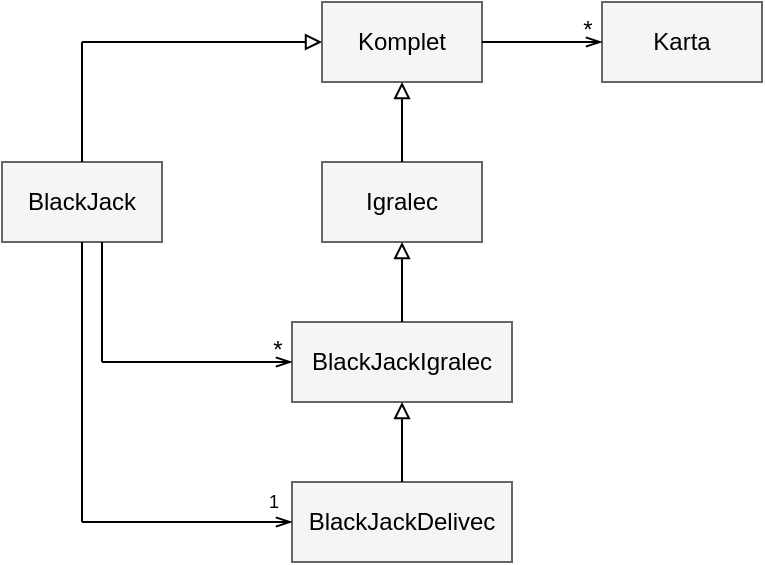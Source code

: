 <mxfile version="20.4.0" type="device"><diagram id="0" name="Page-1"><mxGraphModel dx="1038" dy="489" grid="1" gridSize="10" guides="1" tooltips="1" connect="1" arrows="1" fold="1" page="1" pageScale="1" pageWidth="826" pageHeight="1169" background="#ffffff" math="0" shadow="0"><root><mxCell id="0"/><mxCell id="1" parent="0"/><mxCell id="n6X7tSUeMvJfBoKyGd-u-33" value="" style="group" vertex="1" connectable="0" parent="1"><mxGeometry x="80" y="80" width="380" height="280" as="geometry"/></mxCell><mxCell id="4" value="" style="group" parent="n6X7tSUeMvJfBoKyGd-u-33" vertex="1" connectable="0"><mxGeometry x="160" width="220" height="120" as="geometry"/></mxCell><mxCell id="5" value="" style="whiteSpace=wrap;html=1;fillColor=#f5f5f5;strokeColor=#666666;" parent="4" vertex="1"><mxGeometry width="80" height="40" as="geometry"/></mxCell><mxCell id="6" value="Komplet" style="text;html=1;strokeColor=none;fillColor=none;align=center;verticalAlign=middle;whiteSpace=wrap;" parent="4" vertex="1"><mxGeometry x="10" y="10" width="60" height="20" as="geometry"/></mxCell><mxCell id="7" value="" style="whiteSpace=wrap;html=1;fillColor=#f5f5f5;strokeColor=#666666;" parent="4" vertex="1"><mxGeometry y="80" width="80" height="40" as="geometry"/></mxCell><mxCell id="8" value="Igralec" style="text;html=1;strokeColor=none;fillColor=none;align=center;verticalAlign=middle;whiteSpace=wrap;" parent="4" vertex="1"><mxGeometry x="10" y="90" width="60" height="20" as="geometry"/></mxCell><mxCell id="9" value="" style="whiteSpace=wrap;html=1;fillColor=#f5f5f5;strokeColor=#666666;" parent="4" vertex="1"><mxGeometry x="140" width="80" height="40" as="geometry"/></mxCell><mxCell id="10" value="Karta" style="text;html=1;strokeColor=none;fillColor=none;align=center;verticalAlign=middle;whiteSpace=wrap;" parent="4" vertex="1"><mxGeometry x="150" y="10" width="60" height="20" as="geometry"/></mxCell><mxCell id="11" value="" style="endArrow=block;html=1;entryX=0.5;entryY=1;exitX=0.5;exitY=0;endFill=0;strokeWidth=1;" parent="4" source="7" target="5" edge="1"><mxGeometry width="50" height="50" relative="1" as="geometry"><mxPoint y="190" as="sourcePoint"/><mxPoint x="50" y="140" as="targetPoint"/></mxGeometry></mxCell><mxCell id="12" value="" style="endArrow=openThin;html=1;entryX=0;entryY=0.5;exitX=1;exitY=0.5;endFill=0;" parent="4" source="5" target="9" edge="1"><mxGeometry width="50" height="50" relative="1" as="geometry"><mxPoint y="190" as="sourcePoint"/><mxPoint x="50" y="140" as="targetPoint"/></mxGeometry></mxCell><mxCell id="13" value="*" style="text;html=1;strokeColor=none;fillColor=none;align=center;verticalAlign=middle;whiteSpace=wrap;" parent="4" vertex="1"><mxGeometry x="113" y="4" width="40" height="20" as="geometry"/></mxCell><mxCell id="18" value="" style="whiteSpace=wrap;html=1;fillColor=#f5f5f5;strokeColor=#666666;" parent="n6X7tSUeMvJfBoKyGd-u-33" vertex="1"><mxGeometry x="145" y="160" width="110" height="40" as="geometry"/></mxCell><mxCell id="19" value="BlackJackIgralec" style="text;html=1;strokeColor=none;fillColor=none;align=center;verticalAlign=middle;whiteSpace=wrap;" parent="n6X7tSUeMvJfBoKyGd-u-33" vertex="1"><mxGeometry x="145" y="170" width="110" height="20" as="geometry"/></mxCell><mxCell id="20" value="" style="endArrow=block;html=1;entryX=0.5;entryY=1;exitX=0.5;exitY=0;endFill=0;strokeWidth=1;" parent="n6X7tSUeMvJfBoKyGd-u-33" source="18" edge="1"><mxGeometry width="50" height="50" relative="1" as="geometry"><mxPoint x="-80" y="190" as="sourcePoint"/><mxPoint x="200" y="120" as="targetPoint"/></mxGeometry></mxCell><mxCell id="21" value="" style="whiteSpace=wrap;html=1;fillColor=#f5f5f5;strokeColor=#666666;" parent="n6X7tSUeMvJfBoKyGd-u-33" vertex="1"><mxGeometry x="145" y="240" width="110" height="40" as="geometry"/></mxCell><mxCell id="22" value="BlackJackDelivec" style="text;html=1;strokeColor=none;fillColor=none;align=center;verticalAlign=middle;whiteSpace=wrap;" parent="n6X7tSUeMvJfBoKyGd-u-33" vertex="1"><mxGeometry x="145" y="250" width="110" height="20" as="geometry"/></mxCell><mxCell id="23" value="" style="endArrow=block;html=1;entryX=0.5;entryY=1;exitX=0.5;exitY=0;endFill=0;strokeWidth=1;" parent="n6X7tSUeMvJfBoKyGd-u-33" source="21" edge="1"><mxGeometry width="50" height="50" relative="1" as="geometry"><mxPoint x="-80" y="270" as="sourcePoint"/><mxPoint x="200" y="200" as="targetPoint"/></mxGeometry></mxCell><mxCell id="24" value="" style="whiteSpace=wrap;html=1;fillColor=#f5f5f5;strokeColor=#666666;" parent="n6X7tSUeMvJfBoKyGd-u-33" vertex="1"><mxGeometry y="80" width="80" height="40" as="geometry"/></mxCell><mxCell id="25" value="BlackJack" style="text;html=1;strokeColor=none;fillColor=none;align=center;verticalAlign=middle;whiteSpace=wrap;" parent="n6X7tSUeMvJfBoKyGd-u-33" vertex="1"><mxGeometry y="90" width="80" height="20" as="geometry"/></mxCell><mxCell id="26" value="" style="endArrow=openThin;html=1;endFill=0;entryX=0;entryY=0.5;" parent="n6X7tSUeMvJfBoKyGd-u-33" target="19" edge="1"><mxGeometry width="50" height="50" relative="1" as="geometry"><mxPoint x="50" y="180" as="sourcePoint"/><mxPoint x="140" y="180" as="targetPoint"/></mxGeometry></mxCell><mxCell id="27" value="" style="endArrow=openThin;html=1;strokeWidth=1;fontSize=9;fontColor=#000000;entryX=0;entryY=0.5;endFill=0;" parent="n6X7tSUeMvJfBoKyGd-u-33" target="22" edge="1"><mxGeometry width="50" height="50" relative="1" as="geometry"><mxPoint x="40" y="260" as="sourcePoint"/><mxPoint x="50" y="300" as="targetPoint"/></mxGeometry></mxCell><mxCell id="28" value="" style="endArrow=none;html=1;strokeWidth=1;fontSize=9;fontColor=#000000;exitX=0.5;exitY=1;exitDx=0;exitDy=0;" parent="n6X7tSUeMvJfBoKyGd-u-33" edge="1" source="24"><mxGeometry width="50" height="50" relative="1" as="geometry"><mxPoint x="110" y="180" as="sourcePoint"/><mxPoint x="40" y="260" as="targetPoint"/></mxGeometry></mxCell><mxCell id="29" value="1" style="text;html=1;strokeColor=none;fillColor=none;align=center;verticalAlign=middle;whiteSpace=wrap;fontSize=9;" parent="n6X7tSUeMvJfBoKyGd-u-33" vertex="1"><mxGeometry x="116" y="240" width="40" height="20" as="geometry"/></mxCell><mxCell id="30" value="*" style="text;html=1;strokeColor=none;fillColor=none;align=center;verticalAlign=middle;whiteSpace=wrap;" parent="n6X7tSUeMvJfBoKyGd-u-33" vertex="1"><mxGeometry x="118" y="164" width="40" height="20" as="geometry"/></mxCell><mxCell id="n6X7tSUeMvJfBoKyGd-u-30" value="" style="endArrow=none;html=1;rounded=0;entryX=0.75;entryY=1;entryDx=0;entryDy=0;" edge="1" parent="n6X7tSUeMvJfBoKyGd-u-33"><mxGeometry width="50" height="50" relative="1" as="geometry"><mxPoint x="50" y="180" as="sourcePoint"/><mxPoint x="50" y="120" as="targetPoint"/></mxGeometry></mxCell><mxCell id="n6X7tSUeMvJfBoKyGd-u-31" value="" style="endArrow=block;html=1;rounded=0;entryX=0;entryY=0.5;entryDx=0;entryDy=0;endFill=0;" edge="1" parent="n6X7tSUeMvJfBoKyGd-u-33" target="5"><mxGeometry width="50" height="50" relative="1" as="geometry"><mxPoint x="40" y="20" as="sourcePoint"/><mxPoint x="160" y="100" as="targetPoint"/></mxGeometry></mxCell><mxCell id="n6X7tSUeMvJfBoKyGd-u-32" value="" style="endArrow=none;html=1;rounded=0;exitX=0.5;exitY=0;exitDx=0;exitDy=0;" edge="1" parent="n6X7tSUeMvJfBoKyGd-u-33" source="24"><mxGeometry width="50" height="50" relative="1" as="geometry"><mxPoint x="110" y="150" as="sourcePoint"/><mxPoint x="40" y="20" as="targetPoint"/></mxGeometry></mxCell></root></mxGraphModel></diagram></mxfile>